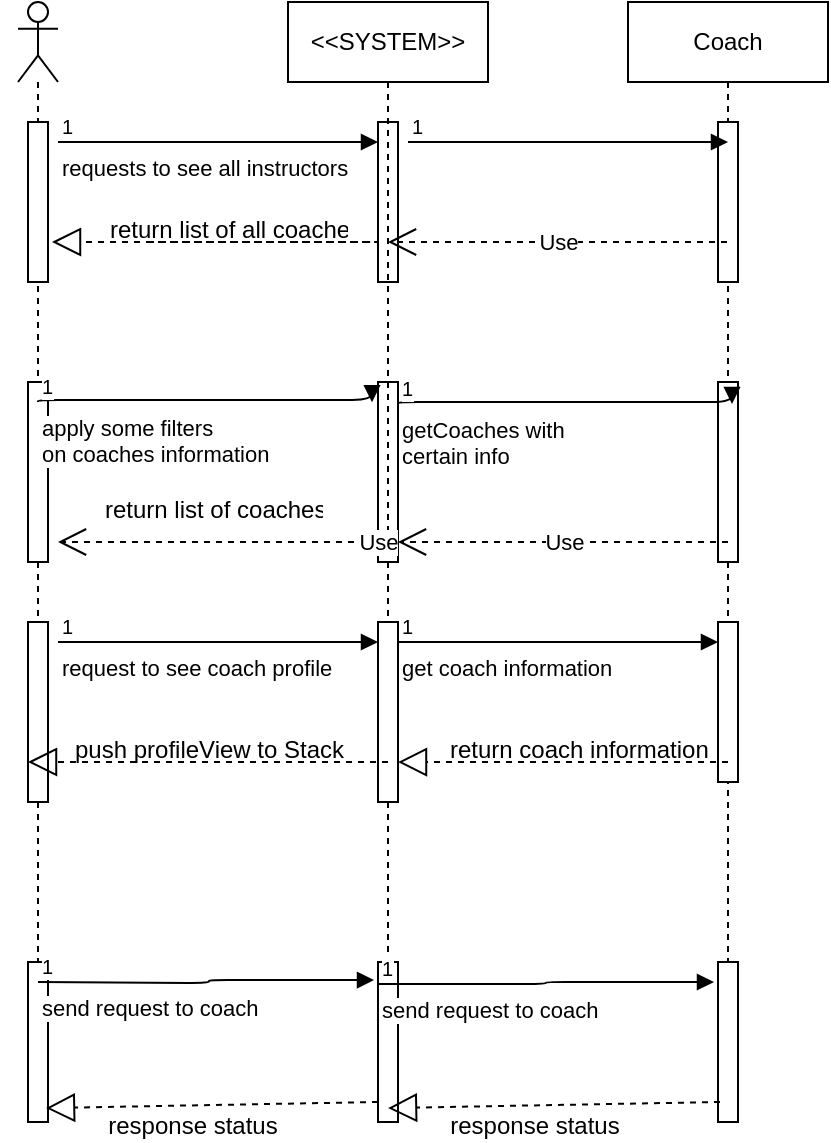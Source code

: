 <mxfile version="12.3.8" type="github" pages="1">
  <diagram id="awjlPtBp8_mDKeiI9_V6" name="Page-1">
    <mxGraphModel dx="1408" dy="792" grid="1" gridSize="10" guides="1" tooltips="1" connect="1" arrows="1" fold="1" page="1" pageScale="1" pageWidth="850" pageHeight="1100" math="0" shadow="0">
      <root>
        <mxCell id="0"/>
        <mxCell id="1" parent="0"/>
        <mxCell id="8XlGdY5N6A-Fkyj69090-2" value="" style="shape=umlLifeline;participant=umlActor;perimeter=lifelinePerimeter;whiteSpace=wrap;html=1;container=1;collapsible=0;recursiveResize=0;verticalAlign=top;spacingTop=36;labelBackgroundColor=#ffffff;outlineConnect=0;" vertex="1" parent="1">
          <mxGeometry x="120" y="90" width="20" height="560" as="geometry"/>
        </mxCell>
        <mxCell id="8XlGdY5N6A-Fkyj69090-6" value="" style="html=1;points=[];perimeter=orthogonalPerimeter;" vertex="1" parent="8XlGdY5N6A-Fkyj69090-2">
          <mxGeometry x="5" y="60" width="10" height="80" as="geometry"/>
        </mxCell>
        <mxCell id="8XlGdY5N6A-Fkyj69090-37" value="" style="html=1;points=[];perimeter=orthogonalPerimeter;" vertex="1" parent="8XlGdY5N6A-Fkyj69090-2">
          <mxGeometry x="5" y="310" width="10" height="90" as="geometry"/>
        </mxCell>
        <mxCell id="8XlGdY5N6A-Fkyj69090-51" value="" style="html=1;points=[];perimeter=orthogonalPerimeter;" vertex="1" parent="8XlGdY5N6A-Fkyj69090-2">
          <mxGeometry x="5" y="480" width="10" height="80" as="geometry"/>
        </mxCell>
        <mxCell id="8XlGdY5N6A-Fkyj69090-54" value="send request to coach" style="endArrow=block;endFill=1;html=1;edgeStyle=orthogonalEdgeStyle;align=left;verticalAlign=top;entryX=-0.2;entryY=0.113;entryDx=0;entryDy=0;entryPerimeter=0;" edge="1" parent="8XlGdY5N6A-Fkyj69090-2" target="8XlGdY5N6A-Fkyj69090-52">
          <mxGeometry x="-1" relative="1" as="geometry">
            <mxPoint x="10" y="490" as="sourcePoint"/>
            <mxPoint x="170" y="490" as="targetPoint"/>
          </mxGeometry>
        </mxCell>
        <mxCell id="8XlGdY5N6A-Fkyj69090-55" value="1" style="resizable=0;html=1;align=left;verticalAlign=bottom;labelBackgroundColor=#ffffff;fontSize=10;" connectable="0" vertex="1" parent="8XlGdY5N6A-Fkyj69090-54">
          <mxGeometry x="-1" relative="1" as="geometry"/>
        </mxCell>
        <mxCell id="8XlGdY5N6A-Fkyj69090-3" value="requests to see all instructors" style="endArrow=block;endFill=1;html=1;edgeStyle=orthogonalEdgeStyle;align=left;verticalAlign=top;" edge="1" parent="1">
          <mxGeometry x="-1" relative="1" as="geometry">
            <mxPoint x="140" y="160" as="sourcePoint"/>
            <mxPoint x="300" y="160" as="targetPoint"/>
          </mxGeometry>
        </mxCell>
        <mxCell id="8XlGdY5N6A-Fkyj69090-4" value="1" style="resizable=0;html=1;align=left;verticalAlign=bottom;labelBackgroundColor=#ffffff;fontSize=10;" connectable="0" vertex="1" parent="8XlGdY5N6A-Fkyj69090-3">
          <mxGeometry x="-1" relative="1" as="geometry"/>
        </mxCell>
        <mxCell id="8XlGdY5N6A-Fkyj69090-5" value="" style="html=1;points=[];perimeter=orthogonalPerimeter;" vertex="1" parent="1">
          <mxGeometry x="300" y="150" width="10" height="80" as="geometry"/>
        </mxCell>
        <mxCell id="8XlGdY5N6A-Fkyj69090-7" value="" style="html=1;points=[];perimeter=orthogonalPerimeter;" vertex="1" parent="1">
          <mxGeometry x="125" y="280" width="10" height="90" as="geometry"/>
        </mxCell>
        <mxCell id="8XlGdY5N6A-Fkyj69090-8" value="" style="html=1;points=[];perimeter=orthogonalPerimeter;" vertex="1" parent="1">
          <mxGeometry x="300" y="280" width="10" height="90" as="geometry"/>
        </mxCell>
        <mxCell id="8XlGdY5N6A-Fkyj69090-9" value="" style="endArrow=block;dashed=1;endFill=0;endSize=12;html=1;entryX=1.2;entryY=0.75;entryDx=0;entryDy=0;entryPerimeter=0;" edge="1" parent="1" target="8XlGdY5N6A-Fkyj69090-6">
          <mxGeometry width="160" relative="1" as="geometry">
            <mxPoint x="185" y="210" as="sourcePoint"/>
            <mxPoint x="95" y="210" as="targetPoint"/>
            <Array as="points">
              <mxPoint x="305" y="210"/>
              <mxPoint x="225" y="210"/>
            </Array>
          </mxGeometry>
        </mxCell>
        <mxCell id="8XlGdY5N6A-Fkyj69090-10" value="return list of all coaches" style="text;strokeColor=none;fillColor=none;align=left;verticalAlign=top;spacingLeft=4;spacingRight=4;overflow=hidden;rotatable=0;points=[[0,0.5],[1,0.5]];portConstraint=eastwest;" vertex="1" parent="1">
          <mxGeometry x="160" y="190" width="130" height="26" as="geometry"/>
        </mxCell>
        <mxCell id="8XlGdY5N6A-Fkyj69090-11" value="apply some filters &lt;br&gt;on coaches information&amp;nbsp;" style="endArrow=block;endFill=1;html=1;edgeStyle=orthogonalEdgeStyle;align=left;verticalAlign=top;entryX=-0.3;entryY=0.113;entryDx=0;entryDy=0;entryPerimeter=0;" edge="1" parent="1" target="8XlGdY5N6A-Fkyj69090-8">
          <mxGeometry x="-1" relative="1" as="geometry">
            <mxPoint x="130" y="290" as="sourcePoint"/>
            <mxPoint x="290" y="290" as="targetPoint"/>
            <Array as="points">
              <mxPoint x="130" y="289"/>
            </Array>
          </mxGeometry>
        </mxCell>
        <mxCell id="8XlGdY5N6A-Fkyj69090-12" value="1" style="resizable=0;html=1;align=left;verticalAlign=bottom;labelBackgroundColor=#ffffff;fontSize=10;" connectable="0" vertex="1" parent="8XlGdY5N6A-Fkyj69090-11">
          <mxGeometry x="-1" relative="1" as="geometry"/>
        </mxCell>
        <mxCell id="8XlGdY5N6A-Fkyj69090-13" value="&amp;lt;&amp;lt;SYSTEM&amp;gt;&amp;gt;" style="shape=umlLifeline;perimeter=lifelinePerimeter;whiteSpace=wrap;html=1;container=1;collapsible=0;recursiveResize=0;outlineConnect=0;" vertex="1" parent="1">
          <mxGeometry x="255" y="90" width="100" height="560" as="geometry"/>
        </mxCell>
        <mxCell id="8XlGdY5N6A-Fkyj69090-36" value="" style="html=1;points=[];perimeter=orthogonalPerimeter;" vertex="1" parent="8XlGdY5N6A-Fkyj69090-13">
          <mxGeometry x="45" y="310" width="10" height="90" as="geometry"/>
        </mxCell>
        <mxCell id="8XlGdY5N6A-Fkyj69090-42" value="get coach information" style="endArrow=block;endFill=1;html=1;edgeStyle=orthogonalEdgeStyle;align=left;verticalAlign=top;" edge="1" parent="8XlGdY5N6A-Fkyj69090-13">
          <mxGeometry x="-1" relative="1" as="geometry">
            <mxPoint x="55" y="320" as="sourcePoint"/>
            <mxPoint x="215" y="320" as="targetPoint"/>
          </mxGeometry>
        </mxCell>
        <mxCell id="8XlGdY5N6A-Fkyj69090-43" value="1" style="resizable=0;html=1;align=left;verticalAlign=bottom;labelBackgroundColor=#ffffff;fontSize=10;" connectable="0" vertex="1" parent="8XlGdY5N6A-Fkyj69090-42">
          <mxGeometry x="-1" relative="1" as="geometry"/>
        </mxCell>
        <mxCell id="8XlGdY5N6A-Fkyj69090-52" value="" style="html=1;points=[];perimeter=orthogonalPerimeter;" vertex="1" parent="8XlGdY5N6A-Fkyj69090-13">
          <mxGeometry x="45" y="480" width="10" height="80" as="geometry"/>
        </mxCell>
        <mxCell id="8XlGdY5N6A-Fkyj69090-14" value="Coach" style="shape=umlLifeline;perimeter=lifelinePerimeter;whiteSpace=wrap;html=1;container=1;collapsible=0;recursiveResize=0;outlineConnect=0;" vertex="1" parent="1">
          <mxGeometry x="425" y="90" width="100" height="560" as="geometry"/>
        </mxCell>
        <mxCell id="8XlGdY5N6A-Fkyj69090-26" value="" style="html=1;points=[];perimeter=orthogonalPerimeter;" vertex="1" parent="8XlGdY5N6A-Fkyj69090-14">
          <mxGeometry x="45" y="60" width="10" height="80" as="geometry"/>
        </mxCell>
        <mxCell id="8XlGdY5N6A-Fkyj69090-27" value="" style="html=1;points=[];perimeter=orthogonalPerimeter;" vertex="1" parent="8XlGdY5N6A-Fkyj69090-14">
          <mxGeometry x="45" y="190" width="10" height="90" as="geometry"/>
        </mxCell>
        <mxCell id="8XlGdY5N6A-Fkyj69090-44" value="" style="html=1;points=[];perimeter=orthogonalPerimeter;" vertex="1" parent="8XlGdY5N6A-Fkyj69090-14">
          <mxGeometry x="45" y="310" width="10" height="80" as="geometry"/>
        </mxCell>
        <mxCell id="8XlGdY5N6A-Fkyj69090-53" value="" style="html=1;points=[];perimeter=orthogonalPerimeter;" vertex="1" parent="8XlGdY5N6A-Fkyj69090-14">
          <mxGeometry x="45" y="480" width="10" height="80" as="geometry"/>
        </mxCell>
        <mxCell id="8XlGdY5N6A-Fkyj69090-15" value="" style="endArrow=block;endFill=1;html=1;edgeStyle=orthogonalEdgeStyle;align=left;verticalAlign=top;" edge="1" parent="1">
          <mxGeometry x="-1" relative="1" as="geometry">
            <mxPoint x="315" y="160" as="sourcePoint"/>
            <mxPoint x="475" y="160" as="targetPoint"/>
          </mxGeometry>
        </mxCell>
        <mxCell id="8XlGdY5N6A-Fkyj69090-16" value="1" style="resizable=0;html=1;align=left;verticalAlign=bottom;labelBackgroundColor=#ffffff;fontSize=10;" connectable="0" vertex="1" parent="8XlGdY5N6A-Fkyj69090-15">
          <mxGeometry x="-1" relative="1" as="geometry"/>
        </mxCell>
        <mxCell id="8XlGdY5N6A-Fkyj69090-19" value="Use" style="endArrow=open;endSize=12;dashed=1;html=1;" edge="1" parent="1" source="8XlGdY5N6A-Fkyj69090-14">
          <mxGeometry width="160" relative="1" as="geometry">
            <mxPoint x="435" y="210" as="sourcePoint"/>
            <mxPoint x="305" y="210" as="targetPoint"/>
          </mxGeometry>
        </mxCell>
        <mxCell id="8XlGdY5N6A-Fkyj69090-22" value="getCoaches with &lt;br&gt;certain info" style="endArrow=block;endFill=1;html=1;edgeStyle=orthogonalEdgeStyle;align=left;verticalAlign=top;entryX=-0.3;entryY=0.113;entryDx=0;entryDy=0;entryPerimeter=0;" edge="1" parent="1">
          <mxGeometry x="-0.988" y="-1" relative="1" as="geometry">
            <mxPoint x="310" y="291" as="sourcePoint"/>
            <mxPoint x="477" y="291" as="targetPoint"/>
            <Array as="points">
              <mxPoint x="310" y="290"/>
            </Array>
            <mxPoint as="offset"/>
          </mxGeometry>
        </mxCell>
        <mxCell id="8XlGdY5N6A-Fkyj69090-23" value="1" style="resizable=0;html=1;align=left;verticalAlign=bottom;labelBackgroundColor=#ffffff;fontSize=10;" connectable="0" vertex="1" parent="8XlGdY5N6A-Fkyj69090-22">
          <mxGeometry x="-1" relative="1" as="geometry"/>
        </mxCell>
        <mxCell id="8XlGdY5N6A-Fkyj69090-24" value="Use" style="endArrow=open;endSize=12;dashed=1;html=1;" edge="1" parent="1">
          <mxGeometry width="160" relative="1" as="geometry">
            <mxPoint x="475" y="360" as="sourcePoint"/>
            <mxPoint x="310" y="360" as="targetPoint"/>
            <Array as="points">
              <mxPoint x="385" y="360"/>
            </Array>
          </mxGeometry>
        </mxCell>
        <mxCell id="8XlGdY5N6A-Fkyj69090-28" value="Use" style="endArrow=open;endSize=12;dashed=1;html=1;" edge="1" parent="1">
          <mxGeometry x="-1" width="160" relative="1" as="geometry">
            <mxPoint x="300" y="360" as="sourcePoint"/>
            <mxPoint x="140" y="360" as="targetPoint"/>
            <mxPoint as="offset"/>
          </mxGeometry>
        </mxCell>
        <mxCell id="8XlGdY5N6A-Fkyj69090-30" value="return list of coaches" style="text;strokeColor=none;fillColor=none;align=left;verticalAlign=top;spacingLeft=4;spacingRight=4;overflow=hidden;rotatable=0;points=[[0,0.5],[1,0.5]];portConstraint=eastwest;" vertex="1" parent="1">
          <mxGeometry x="157.5" y="330" width="120" height="26" as="geometry"/>
        </mxCell>
        <mxCell id="8XlGdY5N6A-Fkyj69090-34" value="request to see coach profile" style="endArrow=block;endFill=1;html=1;edgeStyle=orthogonalEdgeStyle;align=left;verticalAlign=top;" edge="1" parent="1">
          <mxGeometry x="-1" relative="1" as="geometry">
            <mxPoint x="140" y="410" as="sourcePoint"/>
            <mxPoint x="300" y="410" as="targetPoint"/>
          </mxGeometry>
        </mxCell>
        <mxCell id="8XlGdY5N6A-Fkyj69090-35" value="1" style="resizable=0;html=1;align=left;verticalAlign=bottom;labelBackgroundColor=#ffffff;fontSize=10;" connectable="0" vertex="1" parent="8XlGdY5N6A-Fkyj69090-34">
          <mxGeometry x="-1" relative="1" as="geometry"/>
        </mxCell>
        <mxCell id="8XlGdY5N6A-Fkyj69090-46" value="" style="endArrow=block;dashed=1;endFill=0;endSize=12;html=1;entryX=1;entryY=0.778;entryDx=0;entryDy=0;entryPerimeter=0;" edge="1" parent="1" target="8XlGdY5N6A-Fkyj69090-36">
          <mxGeometry width="160" relative="1" as="geometry">
            <mxPoint x="475" y="470" as="sourcePoint"/>
            <mxPoint x="325" y="470" as="targetPoint"/>
          </mxGeometry>
        </mxCell>
        <mxCell id="8XlGdY5N6A-Fkyj69090-47" value="return coach information" style="text;strokeColor=none;fillColor=none;align=left;verticalAlign=top;spacingLeft=4;spacingRight=4;overflow=hidden;rotatable=0;points=[[0,0.5],[1,0.5]];portConstraint=eastwest;" vertex="1" parent="1">
          <mxGeometry x="330" y="450" width="145" height="26" as="geometry"/>
        </mxCell>
        <mxCell id="8XlGdY5N6A-Fkyj69090-48" value="" style="endArrow=block;dashed=1;endFill=0;endSize=12;html=1;" edge="1" parent="1">
          <mxGeometry width="160" relative="1" as="geometry">
            <mxPoint x="305" y="470" as="sourcePoint"/>
            <mxPoint x="125" y="470" as="targetPoint"/>
          </mxGeometry>
        </mxCell>
        <mxCell id="8XlGdY5N6A-Fkyj69090-49" value="push profileView to Stack" style="text;strokeColor=none;fillColor=none;align=left;verticalAlign=top;spacingLeft=4;spacingRight=4;overflow=hidden;rotatable=0;points=[[0,0.5],[1,0.5]];portConstraint=eastwest;" vertex="1" parent="1">
          <mxGeometry x="142.5" y="450" width="150" height="26" as="geometry"/>
        </mxCell>
        <mxCell id="8XlGdY5N6A-Fkyj69090-56" value="send request to coach" style="endArrow=block;endFill=1;html=1;edgeStyle=orthogonalEdgeStyle;align=left;verticalAlign=top;entryX=-0.2;entryY=0.113;entryDx=0;entryDy=0;entryPerimeter=0;" edge="1" parent="1">
          <mxGeometry x="-1" relative="1" as="geometry">
            <mxPoint x="300" y="581" as="sourcePoint"/>
            <mxPoint x="468" y="580" as="targetPoint"/>
            <Array as="points">
              <mxPoint x="384" y="581"/>
              <mxPoint x="384" y="580"/>
            </Array>
          </mxGeometry>
        </mxCell>
        <mxCell id="8XlGdY5N6A-Fkyj69090-57" value="1" style="resizable=0;html=1;align=left;verticalAlign=bottom;labelBackgroundColor=#ffffff;fontSize=10;" connectable="0" vertex="1" parent="8XlGdY5N6A-Fkyj69090-56">
          <mxGeometry x="-1" relative="1" as="geometry"/>
        </mxCell>
        <mxCell id="8XlGdY5N6A-Fkyj69090-58" value="" style="endArrow=block;dashed=1;endFill=0;endSize=12;html=1;entryX=0.9;entryY=0.913;entryDx=0;entryDy=0;entryPerimeter=0;" edge="1" parent="1">
          <mxGeometry width="160" relative="1" as="geometry">
            <mxPoint x="300" y="640" as="sourcePoint"/>
            <mxPoint x="134" y="643.04" as="targetPoint"/>
          </mxGeometry>
        </mxCell>
        <mxCell id="8XlGdY5N6A-Fkyj69090-59" value="response status" style="text;html=1;align=center;verticalAlign=middle;resizable=0;points=[];;labelBackgroundColor=#ffffff;" vertex="1" connectable="0" parent="8XlGdY5N6A-Fkyj69090-58">
          <mxGeometry x="0.333" y="5" relative="1" as="geometry">
            <mxPoint x="17.5" y="5" as="offset"/>
          </mxGeometry>
        </mxCell>
        <mxCell id="8XlGdY5N6A-Fkyj69090-60" value="" style="endArrow=block;dashed=1;endFill=0;endSize=12;html=1;entryX=0.9;entryY=0.913;entryDx=0;entryDy=0;entryPerimeter=0;" edge="1" parent="1">
          <mxGeometry width="160" relative="1" as="geometry">
            <mxPoint x="471" y="640" as="sourcePoint"/>
            <mxPoint x="305" y="643.04" as="targetPoint"/>
          </mxGeometry>
        </mxCell>
        <mxCell id="8XlGdY5N6A-Fkyj69090-61" value="response status" style="text;html=1;align=center;verticalAlign=middle;resizable=0;points=[];;labelBackgroundColor=#ffffff;" vertex="1" connectable="0" parent="8XlGdY5N6A-Fkyj69090-60">
          <mxGeometry x="0.333" y="5" relative="1" as="geometry">
            <mxPoint x="17.5" y="5" as="offset"/>
          </mxGeometry>
        </mxCell>
      </root>
    </mxGraphModel>
  </diagram>
</mxfile>
